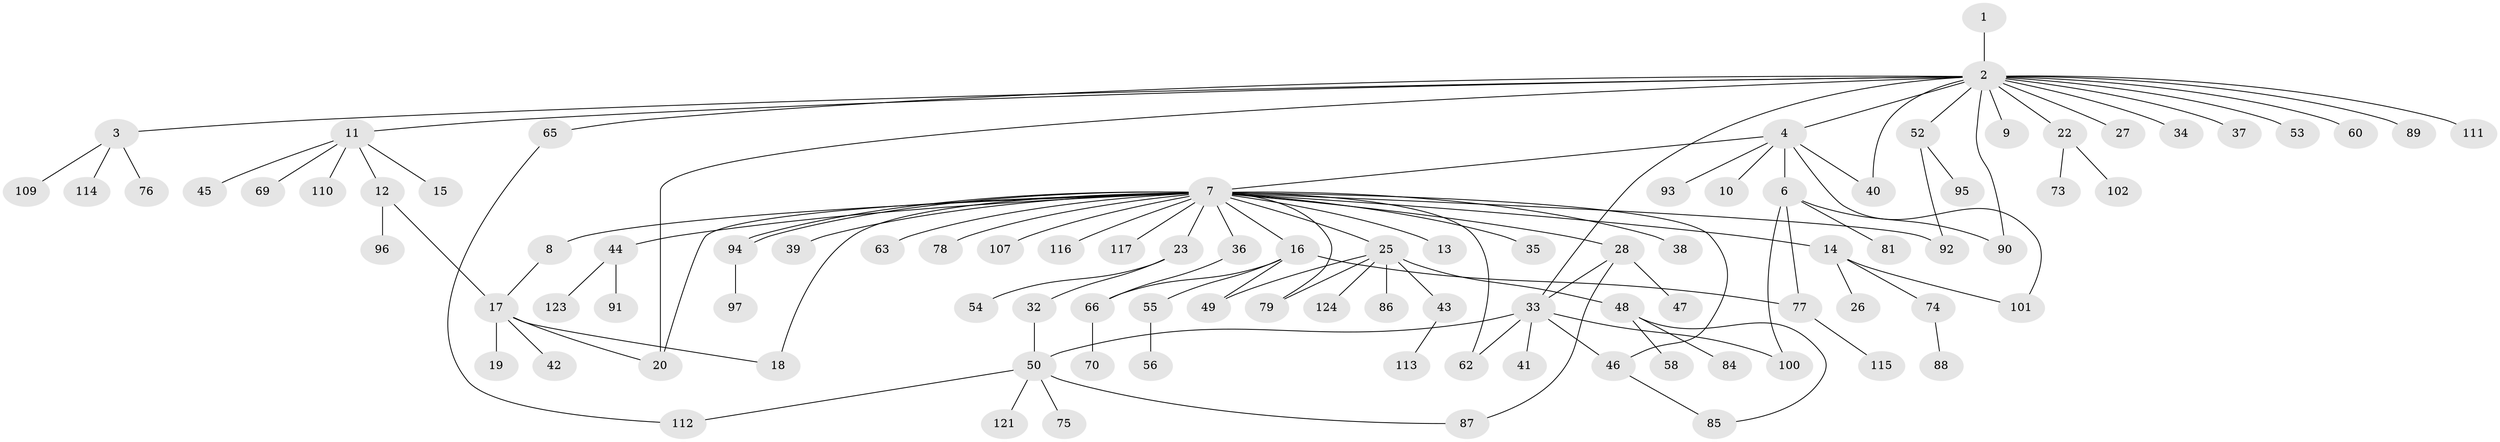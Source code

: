 // Generated by graph-tools (version 1.1) at 2025/23/03/03/25 07:23:49]
// undirected, 95 vertices, 115 edges
graph export_dot {
graph [start="1"]
  node [color=gray90,style=filled];
  1;
  2 [super="+5"];
  3 [super="+21"];
  4 [super="+99"];
  6 [super="+31"];
  7 [super="+29"];
  8;
  9 [super="+24"];
  10;
  11 [super="+59"];
  12 [super="+80"];
  13;
  14 [super="+105"];
  15;
  16 [super="+122"];
  17 [super="+57"];
  18;
  19;
  20 [super="+30"];
  22;
  23 [super="+120"];
  25 [super="+103"];
  26;
  27;
  28 [super="+64"];
  32;
  33 [super="+71"];
  34;
  35;
  36 [super="+67"];
  37;
  38;
  39;
  40 [super="+61"];
  41;
  42;
  43;
  44 [super="+68"];
  45;
  46 [super="+83"];
  47;
  48 [super="+51"];
  49;
  50 [super="+82"];
  52;
  53;
  54;
  55;
  56;
  58;
  60;
  62;
  63;
  65;
  66 [super="+72"];
  69;
  70;
  73;
  74 [super="+118"];
  75;
  76;
  77 [super="+119"];
  78;
  79;
  81;
  84;
  85;
  86 [super="+104"];
  87 [super="+108"];
  88;
  89;
  90;
  91;
  92;
  93;
  94 [super="+106"];
  95 [super="+98"];
  96;
  97;
  100;
  101;
  102;
  107;
  109;
  110;
  111;
  112;
  113;
  114;
  115;
  116;
  117;
  121;
  123;
  124;
  1 -- 2;
  2 -- 3;
  2 -- 4;
  2 -- 9;
  2 -- 11;
  2 -- 22;
  2 -- 27;
  2 -- 33;
  2 -- 40;
  2 -- 52;
  2 -- 53;
  2 -- 60;
  2 -- 89;
  2 -- 111;
  2 -- 65;
  2 -- 34;
  2 -- 37;
  2 -- 90;
  2 -- 20;
  3 -- 76;
  3 -- 114;
  3 -- 109;
  4 -- 6;
  4 -- 7;
  4 -- 10;
  4 -- 93;
  4 -- 101;
  4 -- 40;
  6 -- 81;
  6 -- 90;
  6 -- 100;
  6 -- 77;
  7 -- 8;
  7 -- 13;
  7 -- 14;
  7 -- 16;
  7 -- 18;
  7 -- 23;
  7 -- 25;
  7 -- 28;
  7 -- 35;
  7 -- 36;
  7 -- 38;
  7 -- 44;
  7 -- 46;
  7 -- 62;
  7 -- 63;
  7 -- 79;
  7 -- 92;
  7 -- 94;
  7 -- 94;
  7 -- 107;
  7 -- 116;
  7 -- 117;
  7 -- 39;
  7 -- 78;
  7 -- 20;
  8 -- 17;
  11 -- 12;
  11 -- 15;
  11 -- 45;
  11 -- 69;
  11 -- 110;
  12 -- 17;
  12 -- 96;
  14 -- 26;
  14 -- 74;
  14 -- 101;
  16 -- 49;
  16 -- 55;
  16 -- 66;
  16 -- 77;
  17 -- 18;
  17 -- 19;
  17 -- 20;
  17 -- 42;
  22 -- 73;
  22 -- 102;
  23 -- 32;
  23 -- 54;
  25 -- 43;
  25 -- 48;
  25 -- 49;
  25 -- 79;
  25 -- 86;
  25 -- 124;
  28 -- 47;
  28 -- 33;
  28 -- 87;
  32 -- 50;
  33 -- 41;
  33 -- 50;
  33 -- 62;
  33 -- 100;
  33 -- 46;
  36 -- 66;
  43 -- 113;
  44 -- 123;
  44 -- 91;
  46 -- 85;
  48 -- 58;
  48 -- 84;
  48 -- 85;
  50 -- 75;
  50 -- 87;
  50 -- 112;
  50 -- 121;
  52 -- 92;
  52 -- 95;
  55 -- 56;
  65 -- 112;
  66 -- 70;
  74 -- 88;
  77 -- 115;
  94 -- 97;
}
